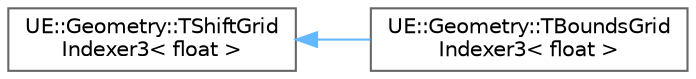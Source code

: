 digraph "Graphical Class Hierarchy"
{
 // INTERACTIVE_SVG=YES
 // LATEX_PDF_SIZE
  bgcolor="transparent";
  edge [fontname=Helvetica,fontsize=10,labelfontname=Helvetica,labelfontsize=10];
  node [fontname=Helvetica,fontsize=10,shape=box,height=0.2,width=0.4];
  rankdir="LR";
  Node0 [id="Node000000",label="UE::Geometry::TShiftGrid\lIndexer3\< float \>",height=0.2,width=0.4,color="grey40", fillcolor="white", style="filled",URL="$da/db1/structUE_1_1Geometry_1_1TShiftGridIndexer3.html",tooltip=" "];
  Node0 -> Node1 [id="edge9332_Node000000_Node000001",dir="back",color="steelblue1",style="solid",tooltip=" "];
  Node1 [id="Node000001",label="UE::Geometry::TBoundsGrid\lIndexer3\< float \>",height=0.2,width=0.4,color="grey40", fillcolor="white", style="filled",URL="$dc/daa/structUE_1_1Geometry_1_1TBoundsGridIndexer3.html",tooltip=" "];
}
